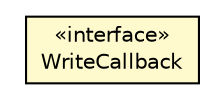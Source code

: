 #!/usr/local/bin/dot
#
# Class diagram 
# Generated by UMLGraph version R5_6-24-gf6e263 (http://www.umlgraph.org/)
#

digraph G {
	edge [fontname="Helvetica",fontsize=10,labelfontname="Helvetica",labelfontsize=10];
	node [fontname="Helvetica",fontsize=10,shape=plaintext];
	nodesep=0.25;
	ranksep=0.5;
	// io.reinert.requestor.core.callback.WriteCallback
	c87111 [label=<<table title="io.reinert.requestor.core.callback.WriteCallback" border="0" cellborder="1" cellspacing="0" cellpadding="2" port="p" bgcolor="lemonChiffon" href="./WriteCallback.html">
		<tr><td><table border="0" cellspacing="0" cellpadding="1">
<tr><td align="center" balign="center"> &#171;interface&#187; </td></tr>
<tr><td align="center" balign="center"> WriteCallback </td></tr>
		</table></td></tr>
		</table>>, URL="./WriteCallback.html", fontname="Helvetica", fontcolor="black", fontsize=10.0];
}

